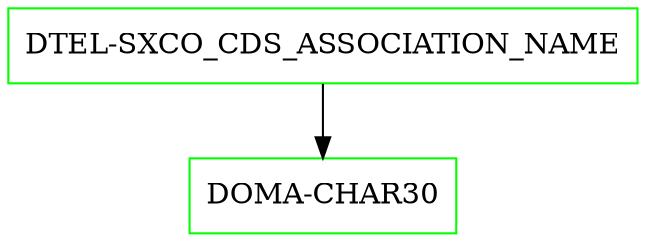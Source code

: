 digraph G {
  "DTEL-SXCO_CDS_ASSOCIATION_NAME" [shape=box,color=green];
  "DOMA-CHAR30" [shape=box,color=green,URL="./DOMA_CHAR30.html"];
  "DTEL-SXCO_CDS_ASSOCIATION_NAME" -> "DOMA-CHAR30";
}
